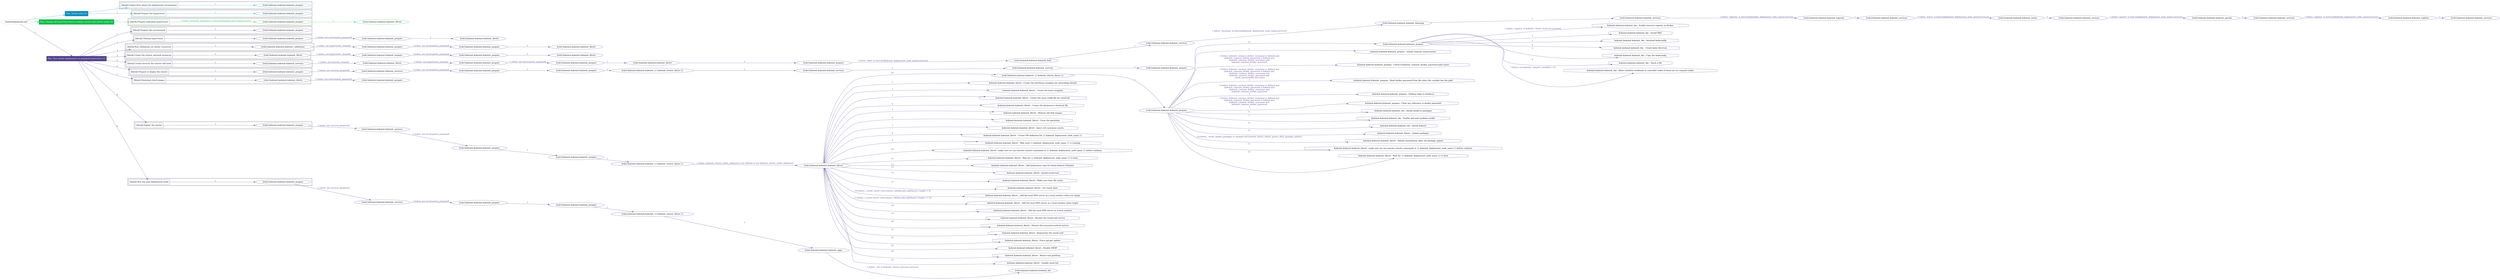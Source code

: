 digraph {
	graph [concentrate=true ordering=in rankdir=LR ratio=fill]
	edge [esep=5 sep=10]
	"kubeinit/playbook.yml" [id=root_node style=dotted]
	play_72a37998 [label="Play: Initial setup (1)" color="#138cb9" fontcolor="#ffffff" id=play_72a37998 shape=box style=filled tooltip=localhost]
	"kubeinit/playbook.yml" -> play_72a37998 [label="1 " color="#138cb9" fontcolor="#138cb9" id=edge_894e6c86 labeltooltip="1 " tooltip="1 "]
	subgraph "kubeinit.kubeinit.kubeinit_prepare" {
		role_1695a92d [label="[role] kubeinit.kubeinit.kubeinit_prepare" color="#138cb9" id=role_1695a92d tooltip="kubeinit.kubeinit.kubeinit_prepare"]
	}
	subgraph "kubeinit.kubeinit.kubeinit_prepare" {
		role_20b743bb [label="[role] kubeinit.kubeinit.kubeinit_prepare" color="#138cb9" id=role_20b743bb tooltip="kubeinit.kubeinit.kubeinit_prepare"]
	}
	subgraph "Play: Initial setup (1)" {
		play_72a37998 -> block_959e9d8a [label=1 color="#138cb9" fontcolor="#138cb9" id=edge_3cc409ea labeltooltip=1 tooltip=1]
		subgraph cluster_block_959e9d8a {
			block_959e9d8a [label="[block] Gather facts about the deployment environment" color="#138cb9" id=block_959e9d8a labeltooltip="Gather facts about the deployment environment" shape=box tooltip="Gather facts about the deployment environment"]
			block_959e9d8a -> role_1695a92d [label="1 " color="#138cb9" fontcolor="#138cb9" id=edge_3e002259 labeltooltip="1 " tooltip="1 "]
		}
		play_72a37998 -> block_87daeb63 [label=2 color="#138cb9" fontcolor="#138cb9" id=edge_6f1027c5 labeltooltip=2 tooltip=2]
		subgraph cluster_block_87daeb63 {
			block_87daeb63 [label="[block] Prepare the hypervisors" color="#138cb9" id=block_87daeb63 labeltooltip="Prepare the hypervisors" shape=box tooltip="Prepare the hypervisors"]
			block_87daeb63 -> role_20b743bb [label="1 " color="#138cb9" fontcolor="#138cb9" id=edge_e156f0c9 labeltooltip="1 " tooltip="1 "]
		}
	}
	play_8de3edfb [label="Play: Prepare all hypervisor hosts to deploy service and cluster nodes (0)" color="#10bc4b" fontcolor="#ffffff" id=play_8de3edfb shape=box style=filled tooltip="Play: Prepare all hypervisor hosts to deploy service and cluster nodes (0)"]
	"kubeinit/playbook.yml" -> play_8de3edfb [label="2 " color="#10bc4b" fontcolor="#10bc4b" id=edge_d00aaf7b labeltooltip="2 " tooltip="2 "]
	subgraph "kubeinit.kubeinit.kubeinit_libvirt" {
		role_e786d844 [label="[role] kubeinit.kubeinit.kubeinit_libvirt" color="#10bc4b" id=role_e786d844 tooltip="kubeinit.kubeinit.kubeinit_libvirt"]
	}
	subgraph "kubeinit.kubeinit.kubeinit_prepare" {
		role_68d14202 [label="[role] kubeinit.kubeinit.kubeinit_prepare" color="#10bc4b" id=role_68d14202 tooltip="kubeinit.kubeinit.kubeinit_prepare"]
		role_68d14202 -> role_e786d844 [label="1 " color="#10bc4b" fontcolor="#10bc4b" id=edge_ec346936 labeltooltip="1 " tooltip="1 "]
	}
	subgraph "Play: Prepare all hypervisor hosts to deploy service and cluster nodes (0)" {
		play_8de3edfb -> block_cde8a2c0 [label=1 color="#10bc4b" fontcolor="#10bc4b" id=edge_774134aa labeltooltip=1 tooltip=1]
		subgraph cluster_block_cde8a2c0 {
			block_cde8a2c0 [label="[block] Prepare individual hypervisors" color="#10bc4b" id=block_cde8a2c0 labeltooltip="Prepare individual hypervisors" shape=box tooltip="Prepare individual hypervisors"]
			block_cde8a2c0 -> role_68d14202 [label="1 [when: inventory_hostname in hostvars['kubeinit-facts'].hypervisors]" color="#10bc4b" fontcolor="#10bc4b" id=edge_8756be8c labeltooltip="1 [when: inventory_hostname in hostvars['kubeinit-facts'].hypervisors]" tooltip="1 [when: inventory_hostname in hostvars['kubeinit-facts'].hypervisors]"]
		}
	}
	play_f706f13c [label="Play: Run cluster deployment on prepared hypervisors (1)" color="#53418b" fontcolor="#ffffff" id=play_f706f13c shape=box style=filled tooltip=localhost]
	"kubeinit/playbook.yml" -> play_f706f13c [label="3 " color="#53418b" fontcolor="#53418b" id=edge_9e69ba3b labeltooltip="3 " tooltip="3 "]
	subgraph "kubeinit.kubeinit.kubeinit_prepare" {
		role_fb6375de [label="[role] kubeinit.kubeinit.kubeinit_prepare" color="#53418b" id=role_fb6375de tooltip="kubeinit.kubeinit.kubeinit_prepare"]
	}
	subgraph "kubeinit.kubeinit.kubeinit_libvirt" {
		role_03d5b4d3 [label="[role] kubeinit.kubeinit.kubeinit_libvirt" color="#53418b" id=role_03d5b4d3 tooltip="kubeinit.kubeinit.kubeinit_libvirt"]
	}
	subgraph "kubeinit.kubeinit.kubeinit_prepare" {
		role_398abb9e [label="[role] kubeinit.kubeinit.kubeinit_prepare" color="#53418b" id=role_398abb9e tooltip="kubeinit.kubeinit.kubeinit_prepare"]
		role_398abb9e -> role_03d5b4d3 [label="1 " color="#53418b" fontcolor="#53418b" id=edge_012c710c labeltooltip="1 " tooltip="1 "]
	}
	subgraph "kubeinit.kubeinit.kubeinit_prepare" {
		role_9f82a806 [label="[role] kubeinit.kubeinit.kubeinit_prepare" color="#53418b" id=role_9f82a806 tooltip="kubeinit.kubeinit.kubeinit_prepare"]
		role_9f82a806 -> role_398abb9e [label="1 [when: not environment_prepared]" color="#53418b" fontcolor="#53418b" id=edge_2f857e31 labeltooltip="1 [when: not environment_prepared]" tooltip="1 [when: not environment_prepared]"]
	}
	subgraph "kubeinit.kubeinit.kubeinit_libvirt" {
		role_48f34602 [label="[role] kubeinit.kubeinit.kubeinit_libvirt" color="#53418b" id=role_48f34602 tooltip="kubeinit.kubeinit.kubeinit_libvirt"]
	}
	subgraph "kubeinit.kubeinit.kubeinit_prepare" {
		role_341927f1 [label="[role] kubeinit.kubeinit.kubeinit_prepare" color="#53418b" id=role_341927f1 tooltip="kubeinit.kubeinit.kubeinit_prepare"]
		role_341927f1 -> role_48f34602 [label="1 " color="#53418b" fontcolor="#53418b" id=edge_ded26bc4 labeltooltip="1 " tooltip="1 "]
	}
	subgraph "kubeinit.kubeinit.kubeinit_prepare" {
		role_f5796ddb [label="[role] kubeinit.kubeinit.kubeinit_prepare" color="#53418b" id=role_f5796ddb tooltip="kubeinit.kubeinit.kubeinit_prepare"]
		role_f5796ddb -> role_341927f1 [label="1 [when: not environment_prepared]" color="#53418b" fontcolor="#53418b" id=edge_70abff45 labeltooltip="1 [when: not environment_prepared]" tooltip="1 [when: not environment_prepared]"]
	}
	subgraph "kubeinit.kubeinit.kubeinit_validations" {
		role_358dd805 [label="[role] kubeinit.kubeinit.kubeinit_validations" color="#53418b" id=role_358dd805 tooltip="kubeinit.kubeinit.kubeinit_validations"]
		role_358dd805 -> role_f5796ddb [label="1 [when: not hypervisors_cleaned]" color="#53418b" fontcolor="#53418b" id=edge_6bbf73dd labeltooltip="1 [when: not hypervisors_cleaned]" tooltip="1 [when: not hypervisors_cleaned]"]
	}
	subgraph "kubeinit.kubeinit.kubeinit_libvirt" {
		role_41727ef9 [label="[role] kubeinit.kubeinit.kubeinit_libvirt" color="#53418b" id=role_41727ef9 tooltip="kubeinit.kubeinit.kubeinit_libvirt"]
	}
	subgraph "kubeinit.kubeinit.kubeinit_prepare" {
		role_df208dea [label="[role] kubeinit.kubeinit.kubeinit_prepare" color="#53418b" id=role_df208dea tooltip="kubeinit.kubeinit.kubeinit_prepare"]
		role_df208dea -> role_41727ef9 [label="1 " color="#53418b" fontcolor="#53418b" id=edge_c347b359 labeltooltip="1 " tooltip="1 "]
	}
	subgraph "kubeinit.kubeinit.kubeinit_prepare" {
		role_db6ca20e [label="[role] kubeinit.kubeinit.kubeinit_prepare" color="#53418b" id=role_db6ca20e tooltip="kubeinit.kubeinit.kubeinit_prepare"]
		role_db6ca20e -> role_df208dea [label="1 [when: not environment_prepared]" color="#53418b" fontcolor="#53418b" id=edge_936c1af1 labeltooltip="1 [when: not environment_prepared]" tooltip="1 [when: not environment_prepared]"]
	}
	subgraph "kubeinit.kubeinit.kubeinit_libvirt" {
		role_de087929 [label="[role] kubeinit.kubeinit.kubeinit_libvirt" color="#53418b" id=role_de087929 tooltip="kubeinit.kubeinit.kubeinit_libvirt"]
		role_de087929 -> role_db6ca20e [label="1 [when: not hypervisors_cleaned]" color="#53418b" fontcolor="#53418b" id=edge_c2e1714e labeltooltip="1 [when: not hypervisors_cleaned]" tooltip="1 [when: not hypervisors_cleaned]"]
	}
	subgraph "kubeinit.kubeinit.kubeinit_services" {
		role_3bdfbc00 [label="[role] kubeinit.kubeinit.kubeinit_services" color="#53418b" id=role_3bdfbc00 tooltip="kubeinit.kubeinit.kubeinit_services"]
	}
	subgraph "kubeinit.kubeinit.kubeinit_registry" {
		role_d0f453fa [label="[role] kubeinit.kubeinit.kubeinit_registry" color="#53418b" id=role_d0f453fa tooltip="kubeinit.kubeinit.kubeinit_registry"]
		role_d0f453fa -> role_3bdfbc00 [label="1 " color="#53418b" fontcolor="#53418b" id=edge_ff9b56c3 labeltooltip="1 " tooltip="1 "]
	}
	subgraph "kubeinit.kubeinit.kubeinit_services" {
		role_c2c22f63 [label="[role] kubeinit.kubeinit.kubeinit_services" color="#53418b" id=role_c2c22f63 tooltip="kubeinit.kubeinit.kubeinit_services"]
		role_c2c22f63 -> role_d0f453fa [label="1 [when: 'registry' in hostvars[kubeinit_deployment_node_name].services]" color="#53418b" fontcolor="#53418b" id=edge_0c3cc16d labeltooltip="1 [when: 'registry' in hostvars[kubeinit_deployment_node_name].services]" tooltip="1 [when: 'registry' in hostvars[kubeinit_deployment_node_name].services]"]
	}
	subgraph "kubeinit.kubeinit.kubeinit_apache" {
		role_318036e7 [label="[role] kubeinit.kubeinit.kubeinit_apache" color="#53418b" id=role_318036e7 tooltip="kubeinit.kubeinit.kubeinit_apache"]
		role_318036e7 -> role_c2c22f63 [label="1 " color="#53418b" fontcolor="#53418b" id=edge_3ce29f56 labeltooltip="1 " tooltip="1 "]
	}
	subgraph "kubeinit.kubeinit.kubeinit_services" {
		role_f5972cfb [label="[role] kubeinit.kubeinit.kubeinit_services" color="#53418b" id=role_f5972cfb tooltip="kubeinit.kubeinit.kubeinit_services"]
		role_f5972cfb -> role_318036e7 [label="1 [when: 'apache' in hostvars[kubeinit_deployment_node_name].services]" color="#53418b" fontcolor="#53418b" id=edge_618020f8 labeltooltip="1 [when: 'apache' in hostvars[kubeinit_deployment_node_name].services]" tooltip="1 [when: 'apache' in hostvars[kubeinit_deployment_node_name].services]"]
	}
	subgraph "kubeinit.kubeinit.kubeinit_nexus" {
		role_731e0fe1 [label="[role] kubeinit.kubeinit.kubeinit_nexus" color="#53418b" id=role_731e0fe1 tooltip="kubeinit.kubeinit.kubeinit_nexus"]
		role_731e0fe1 -> role_f5972cfb [label="1 " color="#53418b" fontcolor="#53418b" id=edge_5f3437bc labeltooltip="1 " tooltip="1 "]
	}
	subgraph "kubeinit.kubeinit.kubeinit_services" {
		role_c675e3f3 [label="[role] kubeinit.kubeinit.kubeinit_services" color="#53418b" id=role_c675e3f3 tooltip="kubeinit.kubeinit.kubeinit_services"]
		role_c675e3f3 -> role_731e0fe1 [label="1 [when: 'nexus' in hostvars[kubeinit_deployment_node_name].services]" color="#53418b" fontcolor="#53418b" id=edge_03df0593 labeltooltip="1 [when: 'nexus' in hostvars[kubeinit_deployment_node_name].services]" tooltip="1 [when: 'nexus' in hostvars[kubeinit_deployment_node_name].services]"]
	}
	subgraph "kubeinit.kubeinit.kubeinit_haproxy" {
		role_a12058e9 [label="[role] kubeinit.kubeinit.kubeinit_haproxy" color="#53418b" id=role_a12058e9 tooltip="kubeinit.kubeinit.kubeinit_haproxy"]
		role_a12058e9 -> role_c675e3f3 [label="1 " color="#53418b" fontcolor="#53418b" id=edge_1090643a labeltooltip="1 " tooltip="1 "]
	}
	subgraph "kubeinit.kubeinit.kubeinit_services" {
		role_6c869652 [label="[role] kubeinit.kubeinit.kubeinit_services" color="#53418b" id=role_6c869652 tooltip="kubeinit.kubeinit.kubeinit_services"]
		role_6c869652 -> role_a12058e9 [label="1 [when: 'haproxy' in hostvars[kubeinit_deployment_node_name].services]" color="#53418b" fontcolor="#53418b" id=edge_fb93e83d labeltooltip="1 [when: 'haproxy' in hostvars[kubeinit_deployment_node_name].services]" tooltip="1 [when: 'haproxy' in hostvars[kubeinit_deployment_node_name].services]"]
	}
	subgraph "kubeinit.kubeinit.kubeinit_dnsmasq" {
		role_6600709d [label="[role] kubeinit.kubeinit.kubeinit_dnsmasq" color="#53418b" id=role_6600709d tooltip="kubeinit.kubeinit.kubeinit_dnsmasq"]
		role_6600709d -> role_6c869652 [label="1 " color="#53418b" fontcolor="#53418b" id=edge_73b883da labeltooltip="1 " tooltip="1 "]
	}
	subgraph "kubeinit.kubeinit.kubeinit_services" {
		role_9291ee73 [label="[role] kubeinit.kubeinit.kubeinit_services" color="#53418b" id=role_9291ee73 tooltip="kubeinit.kubeinit.kubeinit_services"]
		role_9291ee73 -> role_6600709d [label="1 [when: 'dnsmasq' in hostvars[kubeinit_deployment_node_name].services]" color="#53418b" fontcolor="#53418b" id=edge_fd2616a6 labeltooltip="1 [when: 'dnsmasq' in hostvars[kubeinit_deployment_node_name].services]" tooltip="1 [when: 'dnsmasq' in hostvars[kubeinit_deployment_node_name].services]"]
	}
	subgraph "kubeinit.kubeinit.kubeinit_bind" {
		role_f96372c1 [label="[role] kubeinit.kubeinit.kubeinit_bind" color="#53418b" id=role_f96372c1 tooltip="kubeinit.kubeinit.kubeinit_bind"]
		role_f96372c1 -> role_9291ee73 [label="1 " color="#53418b" fontcolor="#53418b" id=edge_62c39aa3 labeltooltip="1 " tooltip="1 "]
	}
	subgraph "kubeinit.kubeinit.kubeinit_prepare" {
		role_a6c67fc2 [label="[role] kubeinit.kubeinit.kubeinit_prepare" color="#53418b" id=role_a6c67fc2 tooltip="kubeinit.kubeinit.kubeinit_prepare"]
		role_a6c67fc2 -> role_f96372c1 [label="1 [when: 'bind' in hostvars[kubeinit_deployment_node_name].services]" color="#53418b" fontcolor="#53418b" id=edge_b14818e0 labeltooltip="1 [when: 'bind' in hostvars[kubeinit_deployment_node_name].services]" tooltip="1 [when: 'bind' in hostvars[kubeinit_deployment_node_name].services]"]
	}
	subgraph "kubeinit.kubeinit.kubeinit_libvirt" {
		role_280c31c5 [label="[role] kubeinit.kubeinit.kubeinit_libvirt" color="#53418b" id=role_280c31c5 tooltip="kubeinit.kubeinit.kubeinit_libvirt"]
		role_280c31c5 -> role_a6c67fc2 [label="1 " color="#53418b" fontcolor="#53418b" id=edge_0d7af034 labeltooltip="1 " tooltip="1 "]
	}
	subgraph "kubeinit.kubeinit.kubeinit_prepare" {
		role_0987fd2a [label="[role] kubeinit.kubeinit.kubeinit_prepare" color="#53418b" id=role_0987fd2a tooltip="kubeinit.kubeinit.kubeinit_prepare"]
		role_0987fd2a -> role_280c31c5 [label="1 " color="#53418b" fontcolor="#53418b" id=edge_bb4776ba labeltooltip="1 " tooltip="1 "]
	}
	subgraph "kubeinit.kubeinit.kubeinit_prepare" {
		role_6c479541 [label="[role] kubeinit.kubeinit.kubeinit_prepare" color="#53418b" id=role_6c479541 tooltip="kubeinit.kubeinit.kubeinit_prepare"]
		role_6c479541 -> role_0987fd2a [label="1 [when: not environment_prepared]" color="#53418b" fontcolor="#53418b" id=edge_0373777c labeltooltip="1 [when: not environment_prepared]" tooltip="1 [when: not environment_prepared]"]
	}
	subgraph "kubeinit.kubeinit.kubeinit_libvirt" {
		role_5fa58c40 [label="[role] kubeinit.kubeinit.kubeinit_libvirt" color="#53418b" id=role_5fa58c40 tooltip="kubeinit.kubeinit.kubeinit_libvirt"]
		role_5fa58c40 -> role_6c479541 [label="1 [when: not hypervisors_cleaned]" color="#53418b" fontcolor="#53418b" id=edge_1f0ed0b0 labeltooltip="1 [when: not hypervisors_cleaned]" tooltip="1 [when: not hypervisors_cleaned]"]
	}
	subgraph "kubeinit.kubeinit.kubeinit_services" {
		role_b901b9a7 [label="[role] kubeinit.kubeinit.kubeinit_services" color="#53418b" id=role_b901b9a7 tooltip="kubeinit.kubeinit.kubeinit_services"]
		role_b901b9a7 -> role_5fa58c40 [label="1 [when: not network_created]" color="#53418b" fontcolor="#53418b" id=edge_260fc96a labeltooltip="1 [when: not network_created]" tooltip="1 [when: not network_created]"]
	}
	subgraph "kubeinit.kubeinit.kubeinit_prepare" {
		role_d8a1436b [label="[role] kubeinit.kubeinit.kubeinit_prepare" color="#53418b" id=role_d8a1436b tooltip="kubeinit.kubeinit.kubeinit_prepare"]
	}
	subgraph "kubeinit.kubeinit.kubeinit_services" {
		role_5663e753 [label="[role] kubeinit.kubeinit.kubeinit_services" color="#53418b" id=role_5663e753 tooltip="kubeinit.kubeinit.kubeinit_services"]
		role_5663e753 -> role_d8a1436b [label="1 " color="#53418b" fontcolor="#53418b" id=edge_dff56f53 labeltooltip="1 " tooltip="1 "]
	}
	subgraph "kubeinit.kubeinit.kubeinit_services" {
		role_ca0d9b79 [label="[role] kubeinit.kubeinit.kubeinit_services" color="#53418b" id=role_ca0d9b79 tooltip="kubeinit.kubeinit.kubeinit_services"]
		role_ca0d9b79 -> role_5663e753 [label="1 " color="#53418b" fontcolor="#53418b" id=edge_a20f8e68 labeltooltip="1 " tooltip="1 "]
	}
	subgraph "kubeinit.kubeinit.kubeinit_{{ kubeinit_cluster_distro }}" {
		role_a7b98045 [label="[role] kubeinit.kubeinit.kubeinit_{{ kubeinit_cluster_distro }}" color="#53418b" id=role_a7b98045 tooltip="kubeinit.kubeinit.kubeinit_{{ kubeinit_cluster_distro }}"]
		role_a7b98045 -> role_ca0d9b79 [label="1 " color="#53418b" fontcolor="#53418b" id=edge_28a1d539 labeltooltip="1 " tooltip="1 "]
	}
	subgraph "kubeinit.kubeinit.kubeinit_prepare" {
		role_4f9657c0 [label="[role] kubeinit.kubeinit.kubeinit_prepare" color="#53418b" id=role_4f9657c0 tooltip="kubeinit.kubeinit.kubeinit_prepare"]
		role_4f9657c0 -> role_a7b98045 [label="1 " color="#53418b" fontcolor="#53418b" id=edge_40776958 labeltooltip="1 " tooltip="1 "]
	}
	subgraph "kubeinit.kubeinit.kubeinit_prepare" {
		role_c221cae2 [label="[role] kubeinit.kubeinit.kubeinit_prepare" color="#53418b" id=role_c221cae2 tooltip="kubeinit.kubeinit.kubeinit_prepare"]
		role_c221cae2 -> role_4f9657c0 [label="1 " color="#53418b" fontcolor="#53418b" id=edge_e1e203b3 labeltooltip="1 " tooltip="1 "]
	}
	subgraph "kubeinit.kubeinit.kubeinit_services" {
		role_46383c7e [label="[role] kubeinit.kubeinit.kubeinit_services" color="#53418b" id=role_46383c7e tooltip="kubeinit.kubeinit.kubeinit_services"]
		role_46383c7e -> role_c221cae2 [label="1 [when: not environment_prepared]" color="#53418b" fontcolor="#53418b" id=edge_60e0a55d labeltooltip="1 [when: not environment_prepared]" tooltip="1 [when: not environment_prepared]"]
	}
	subgraph "kubeinit.kubeinit.kubeinit_prepare" {
		role_8843de35 [label="[role] kubeinit.kubeinit.kubeinit_prepare" color="#53418b" id=role_8843de35 tooltip="kubeinit.kubeinit.kubeinit_prepare"]
		role_8843de35 -> role_46383c7e [label="1 [when: not services_prepared]" color="#53418b" fontcolor="#53418b" id=edge_a8aba8af labeltooltip="1 [when: not services_prepared]" tooltip="1 [when: not services_prepared]"]
	}
	subgraph "kubeinit.kubeinit.kubeinit_prepare" {
		role_dd42edc3 [label="[role] kubeinit.kubeinit.kubeinit_prepare" color="#53418b" id=role_dd42edc3 tooltip="kubeinit.kubeinit.kubeinit_prepare"]
	}
	subgraph "kubeinit.kubeinit.kubeinit_libvirt" {
		role_46bce41a [label="[role] kubeinit.kubeinit.kubeinit_libvirt" color="#53418b" id=role_46bce41a tooltip="kubeinit.kubeinit.kubeinit_libvirt"]
		role_46bce41a -> role_dd42edc3 [label="1 [when: not environment_prepared]" color="#53418b" fontcolor="#53418b" id=edge_6862b312 labeltooltip="1 [when: not environment_prepared]" tooltip="1 [when: not environment_prepared]"]
	}
	subgraph "kubeinit.kubeinit.kubeinit_prepare" {
		role_8f6bf61e [label="[role] kubeinit.kubeinit.kubeinit_prepare" color="#53418b" id=role_8f6bf61e tooltip="kubeinit.kubeinit.kubeinit_prepare"]
		task_4c6e25d1 [label="kubeinit.kubeinit.kubeinit_rke : Enable insecure registry in Docker" color="#53418b" id=task_4c6e25d1 shape=octagon tooltip="kubeinit.kubeinit.kubeinit_rke : Enable insecure registry in Docker"]
		role_8f6bf61e -> task_4c6e25d1 [label="1 [when: 'registry' in kubeinit_cluster_hostvars.services]" color="#53418b" fontcolor="#53418b" id=edge_edc707ce labeltooltip="1 [when: 'registry' in kubeinit_cluster_hostvars.services]" tooltip="1 [when: 'registry' in kubeinit_cluster_hostvars.services]"]
		task_8e1d327f [label="kubeinit.kubeinit.kubeinit_rke : Install RKE" color="#53418b" id=task_8e1d327f shape=octagon tooltip="kubeinit.kubeinit.kubeinit_rke : Install RKE"]
		role_8f6bf61e -> task_8e1d327f [label="2 " color="#53418b" fontcolor="#53418b" id=edge_7c3b1d1d labeltooltip="2 " tooltip="2 "]
		task_480ac621 [label="kubeinit.kubeinit.kubeinit_rke : Autoload kubeconfig" color="#53418b" id=task_480ac621 shape=octagon tooltip="kubeinit.kubeinit.kubeinit_rke : Autoload kubeconfig"]
		role_8f6bf61e -> task_480ac621 [label="3 " color="#53418b" fontcolor="#53418b" id=edge_fa3ed36c labeltooltip="3 " tooltip="3 "]
		task_8665bef0 [label="kubeinit.kubeinit.kubeinit_rke : Create kube directory" color="#53418b" id=task_8665bef0 shape=octagon tooltip="kubeinit.kubeinit.kubeinit_rke : Create kube directory"]
		role_8f6bf61e -> task_8665bef0 [label="4 " color="#53418b" fontcolor="#53418b" id=edge_e9818788 labeltooltip="4 " tooltip="4 "]
		task_5ea764a2 [label="kubeinit.kubeinit.kubeinit_rke : Copy the kubeconfig" color="#53418b" id=task_5ea764a2 shape=octagon tooltip="kubeinit.kubeinit.kubeinit_rke : Copy the kubeconfig"]
		role_8f6bf61e -> task_5ea764a2 [label="5 " color="#53418b" fontcolor="#53418b" id=edge_52a07e39 labeltooltip="5 " tooltip="5 "]
		task_9185a0c5 [label="kubeinit.kubeinit.kubeinit_rke : Touch a file" color="#53418b" id=task_9185a0c5 shape=octagon tooltip="kubeinit.kubeinit.kubeinit_rke : Touch a file"]
		role_8f6bf61e -> task_9185a0c5 [label="6 " color="#53418b" fontcolor="#53418b" id=edge_01604017 labeltooltip="6 " tooltip="6 "]
		task_634255e1 [label="kubeinit.kubeinit.kubeinit_rke : Allow schedule workloads in controller nodes if there are no compute nodes" color="#53418b" id=task_634255e1 shape=octagon tooltip="kubeinit.kubeinit.kubeinit_rke : Allow schedule workloads in controller nodes if there are no compute nodes"]
		role_8f6bf61e -> task_634255e1 [label="7 [when: not kubeinit_compute_count|int > 0]" color="#53418b" fontcolor="#53418b" id=edge_74860343 labeltooltip="7 [when: not kubeinit_compute_count|int > 0]" tooltip="7 [when: not kubeinit_compute_count|int > 0]"]
	}
	subgraph "kubeinit.kubeinit.kubeinit_prepare" {
		role_38f91ee1 [label="[role] kubeinit.kubeinit.kubeinit_prepare" color="#53418b" id=role_38f91ee1 tooltip="kubeinit.kubeinit.kubeinit_prepare"]
		task_de29f294 [label="kubeinit.kubeinit.kubeinit_prepare : Install common requirements" color="#53418b" id=task_de29f294 shape=octagon tooltip="kubeinit.kubeinit.kubeinit_prepare : Install common requirements"]
		role_38f91ee1 -> task_de29f294 [label="1 " color="#53418b" fontcolor="#53418b" id=edge_fb4cec63 labeltooltip="1 " tooltip="1 "]
		task_fc344819 [label="kubeinit.kubeinit.kubeinit_prepare : Check if kubeinit_common_docker_password path exists" color="#53418b" id=task_fc344819 shape=octagon tooltip="kubeinit.kubeinit.kubeinit_prepare : Check if kubeinit_common_docker_password path exists"]
		role_38f91ee1 -> task_fc344819 [label="2 [when: kubeinit_common_docker_username is defined and
kubeinit_common_docker_password is defined and
kubeinit_common_docker_username and
kubeinit_common_docker_password
]" color="#53418b" fontcolor="#53418b" id=edge_09403a58 labeltooltip="2 [when: kubeinit_common_docker_username is defined and
kubeinit_common_docker_password is defined and
kubeinit_common_docker_username and
kubeinit_common_docker_password
]" tooltip="2 [when: kubeinit_common_docker_username is defined and
kubeinit_common_docker_password is defined and
kubeinit_common_docker_username and
kubeinit_common_docker_password
]"]
		task_3351efb7 [label="kubeinit.kubeinit.kubeinit_prepare : Read docker password from file when the variable has the path" color="#53418b" id=task_3351efb7 shape=octagon tooltip="kubeinit.kubeinit.kubeinit_prepare : Read docker password from file when the variable has the path"]
		role_38f91ee1 -> task_3351efb7 [label="3 [when: kubeinit_common_docker_username is defined and
kubeinit_common_docker_password is defined and
kubeinit_common_docker_username and
kubeinit_common_docker_password and
_result_passwordfile.stat.exists
]" color="#53418b" fontcolor="#53418b" id=edge_3535c7f7 labeltooltip="3 [when: kubeinit_common_docker_username is defined and
kubeinit_common_docker_password is defined and
kubeinit_common_docker_username and
kubeinit_common_docker_password and
_result_passwordfile.stat.exists
]" tooltip="3 [when: kubeinit_common_docker_username is defined and
kubeinit_common_docker_password is defined and
kubeinit_common_docker_username and
kubeinit_common_docker_password and
_result_passwordfile.stat.exists
]"]
		task_5aa98d45 [label="kubeinit.kubeinit.kubeinit_prepare : Podman login to docker.io" color="#53418b" id=task_5aa98d45 shape=octagon tooltip="kubeinit.kubeinit.kubeinit_prepare : Podman login to docker.io"]
		role_38f91ee1 -> task_5aa98d45 [label="4 [when: kubeinit_common_docker_username is defined and
kubeinit_common_docker_password is defined and
kubeinit_common_docker_username and
kubeinit_common_docker_password
]" color="#53418b" fontcolor="#53418b" id=edge_667b04da labeltooltip="4 [when: kubeinit_common_docker_username is defined and
kubeinit_common_docker_password is defined and
kubeinit_common_docker_username and
kubeinit_common_docker_password
]" tooltip="4 [when: kubeinit_common_docker_username is defined and
kubeinit_common_docker_password is defined and
kubeinit_common_docker_username and
kubeinit_common_docker_password
]"]
		task_fbaedc67 [label="kubeinit.kubeinit.kubeinit_prepare : Clear any reference to docker password" color="#53418b" id=task_fbaedc67 shape=octagon tooltip="kubeinit.kubeinit.kubeinit_prepare : Clear any reference to docker password"]
		role_38f91ee1 -> task_fbaedc67 [label="5 [when: kubeinit_common_docker_username is defined and
kubeinit_common_docker_password is defined and
kubeinit_common_docker_username and
kubeinit_common_docker_password
]" color="#53418b" fontcolor="#53418b" id=edge_18281374 labeltooltip="5 [when: kubeinit_common_docker_username is defined and
kubeinit_common_docker_password is defined and
kubeinit_common_docker_username and
kubeinit_common_docker_password
]" tooltip="5 [when: kubeinit_common_docker_username is defined and
kubeinit_common_docker_password is defined and
kubeinit_common_docker_username and
kubeinit_common_docker_password
]"]
		task_f038ef7c [label="kubeinit.kubeinit.kubeinit_rke : Install docker.io packages" color="#53418b" id=task_f038ef7c shape=octagon tooltip="kubeinit.kubeinit.kubeinit_rke : Install docker.io packages"]
		role_38f91ee1 -> task_f038ef7c [label="6 " color="#53418b" fontcolor="#53418b" id=edge_8ef54680 labeltooltip="6 " tooltip="6 "]
		task_81f7b80f [label="kubeinit.kubeinit.kubeinit_rke : Enable and start podman.socket" color="#53418b" id=task_81f7b80f shape=octagon tooltip="kubeinit.kubeinit.kubeinit_rke : Enable and start podman.socket"]
		role_38f91ee1 -> task_81f7b80f [label="7 " color="#53418b" fontcolor="#53418b" id=edge_ff7ec0f5 labeltooltip="7 " tooltip="7 "]
		task_0dcaf03d [label="kubeinit.kubeinit.kubeinit_rke : Install kubectl" color="#53418b" id=task_0dcaf03d shape=octagon tooltip="kubeinit.kubeinit.kubeinit_rke : Install kubectl"]
		role_38f91ee1 -> task_0dcaf03d [label="8 " color="#53418b" fontcolor="#53418b" id=edge_2b3670da labeltooltip="8 " tooltip="8 "]
		task_c39940c8 [label="kubeinit.kubeinit.kubeinit_libvirt : Update packages" color="#53418b" id=task_c39940c8 shape=octagon tooltip="kubeinit.kubeinit.kubeinit_libvirt : Update packages"]
		role_38f91ee1 -> task_c39940c8 [label="9 " color="#53418b" fontcolor="#53418b" id=edge_95ed72eb labeltooltip="9 " tooltip="9 "]
		task_42a8cb85 [label="kubeinit.kubeinit.kubeinit_libvirt : Reboot immediately after the package update" color="#53418b" id=task_42a8cb85 shape=octagon tooltip="kubeinit.kubeinit.kubeinit_libvirt : Reboot immediately after the package update"]
		role_38f91ee1 -> task_42a8cb85 [label="10 [when: _result_update_packages is changed and kubeinit_libvirt_reboot_guests_after_package_update]" color="#53418b" fontcolor="#53418b" id=edge_c27ff25b labeltooltip="10 [when: _result_update_packages is changed and kubeinit_libvirt_reboot_guests_after_package_update]" tooltip="10 [when: _result_update_packages is changed and kubeinit_libvirt_reboot_guests_after_package_update]"]
		task_4a60e655 [label="kubeinit.kubeinit.kubeinit_libvirt : make sure we can execute remote commands in {{ kubeinit_deployment_node_name }} before continue" color="#53418b" id=task_4a60e655 shape=octagon tooltip="kubeinit.kubeinit.kubeinit_libvirt : make sure we can execute remote commands in {{ kubeinit_deployment_node_name }} before continue"]
		role_38f91ee1 -> task_4a60e655 [label="11 " color="#53418b" fontcolor="#53418b" id=edge_fae97e7a labeltooltip="11 " tooltip="11 "]
		task_b80c82f4 [label="kubeinit.kubeinit.kubeinit_libvirt : Wait for {{ kubeinit_deployment_node_name }} to boot" color="#53418b" id=task_b80c82f4 shape=octagon tooltip="kubeinit.kubeinit.kubeinit_libvirt : Wait for {{ kubeinit_deployment_node_name }} to boot"]
		role_38f91ee1 -> task_b80c82f4 [label="12 " color="#53418b" fontcolor="#53418b" id=edge_8a1dc73d labeltooltip="12 " tooltip="12 "]
		role_38f91ee1 -> role_8f6bf61e [label="13 " color="#53418b" fontcolor="#53418b" id=edge_2eb14853 labeltooltip="13 " tooltip="13 "]
	}
	subgraph "kubeinit.kubeinit.kubeinit_{{ kubeinit_cluster_distro }}" {
		role_c14d9253 [label="[role] kubeinit.kubeinit.kubeinit_{{ kubeinit_cluster_distro }}" color="#53418b" id=role_c14d9253 tooltip="kubeinit.kubeinit.kubeinit_{{ kubeinit_cluster_distro }}"]
		role_c14d9253 -> role_38f91ee1 [label="1 " color="#53418b" fontcolor="#53418b" id=edge_c199e79b labeltooltip="1 " tooltip="1 "]
	}
	subgraph "kubeinit.kubeinit.kubeinit_libvirt" {
		role_5f170e2e [label="[role] kubeinit.kubeinit.kubeinit_libvirt" color="#53418b" id=role_5f170e2e tooltip="kubeinit.kubeinit.kubeinit_libvirt"]
		task_46dd1e4a [label="kubeinit.kubeinit.kubeinit_libvirt : Create the interfaces template for networking details" color="#53418b" id=task_46dd1e4a shape=octagon tooltip="kubeinit.kubeinit.kubeinit_libvirt : Create the interfaces template for networking details"]
		role_5f170e2e -> task_46dd1e4a [label="1 " color="#53418b" fontcolor="#53418b" id=edge_4249825e labeltooltip="1 " tooltip="1 "]
		task_ecb367f2 [label="kubeinit.kubeinit.kubeinit_libvirt : Create the hosts template" color="#53418b" id=task_ecb367f2 shape=octagon tooltip="kubeinit.kubeinit.kubeinit_libvirt : Create the hosts template"]
		role_5f170e2e -> task_ecb367f2 [label="2 " color="#53418b" fontcolor="#53418b" id=edge_abfdc2d3 labeltooltip="2 " tooltip="2 "]
		task_470317a8 [label="kubeinit.kubeinit.kubeinit_libvirt : Create the main config file for cloud-init" color="#53418b" id=task_470317a8 shape=octagon tooltip="kubeinit.kubeinit.kubeinit_libvirt : Create the main config file for cloud-init"]
		role_5f170e2e -> task_470317a8 [label="3 " color="#53418b" fontcolor="#53418b" id=edge_68aec026 labeltooltip="3 " tooltip="3 "]
		task_2fcde772 [label="kubeinit.kubeinit.kubeinit_libvirt : Create the datasource cloud-init file" color="#53418b" id=task_2fcde772 shape=octagon tooltip="kubeinit.kubeinit.kubeinit_libvirt : Create the datasource cloud-init file"]
		role_5f170e2e -> task_2fcde772 [label="4 " color="#53418b" fontcolor="#53418b" id=edge_7a260a1e labeltooltip="4 " tooltip="4 "]
		task_bc8f650f [label="kubeinit.kubeinit.kubeinit_libvirt : Remove old disk images" color="#53418b" id=task_bc8f650f shape=octagon tooltip="kubeinit.kubeinit.kubeinit_libvirt : Remove old disk images"]
		role_5f170e2e -> task_bc8f650f [label="5 " color="#53418b" fontcolor="#53418b" id=edge_3cc59df2 labeltooltip="5 " tooltip="5 "]
		task_ac923b02 [label="kubeinit.kubeinit.kubeinit_libvirt : Grow the partitions" color="#53418b" id=task_ac923b02 shape=octagon tooltip="kubeinit.kubeinit.kubeinit_libvirt : Grow the partitions"]
		role_5f170e2e -> task_ac923b02 [label="6 " color="#53418b" fontcolor="#53418b" id=edge_7c846ef7 labeltooltip="6 " tooltip="6 "]
		task_94b66796 [label="kubeinit.kubeinit.kubeinit_libvirt : Inject virt-customize assets" color="#53418b" id=task_94b66796 shape=octagon tooltip="kubeinit.kubeinit.kubeinit_libvirt : Inject virt-customize assets"]
		role_5f170e2e -> task_94b66796 [label="7 " color="#53418b" fontcolor="#53418b" id=edge_ecbc978b labeltooltip="7 " tooltip="7 "]
		task_a854ee0a [label="kubeinit.kubeinit.kubeinit_libvirt : Create VM definition for {{ kubeinit_deployment_node_name }}" color="#53418b" id=task_a854ee0a shape=octagon tooltip="kubeinit.kubeinit.kubeinit_libvirt : Create VM definition for {{ kubeinit_deployment_node_name }}"]
		role_5f170e2e -> task_a854ee0a [label="8 " color="#53418b" fontcolor="#53418b" id=edge_cf98072d labeltooltip="8 " tooltip="8 "]
		task_9970a5e0 [label="kubeinit.kubeinit.kubeinit_libvirt : Wait until {{ kubeinit_deployment_node_name }} is running" color="#53418b" id=task_9970a5e0 shape=octagon tooltip="kubeinit.kubeinit.kubeinit_libvirt : Wait until {{ kubeinit_deployment_node_name }} is running"]
		role_5f170e2e -> task_9970a5e0 [label="9 " color="#53418b" fontcolor="#53418b" id=edge_d4f08b4d labeltooltip="9 " tooltip="9 "]
		task_f1507b38 [label="kubeinit.kubeinit.kubeinit_libvirt : make sure we can execute remote commands in {{ kubeinit_deployment_node_name }} before continue" color="#53418b" id=task_f1507b38 shape=octagon tooltip="kubeinit.kubeinit.kubeinit_libvirt : make sure we can execute remote commands in {{ kubeinit_deployment_node_name }} before continue"]
		role_5f170e2e -> task_f1507b38 [label="10 " color="#53418b" fontcolor="#53418b" id=edge_541087f2 labeltooltip="10 " tooltip="10 "]
		task_d036921a [label="kubeinit.kubeinit.kubeinit_libvirt : Wait for {{ kubeinit_deployment_node_name }} to boot" color="#53418b" id=task_d036921a shape=octagon tooltip="kubeinit.kubeinit.kubeinit_libvirt : Wait for {{ kubeinit_deployment_node_name }} to boot"]
		role_5f170e2e -> task_d036921a [label="11 " color="#53418b" fontcolor="#53418b" id=edge_1ee3a437 labeltooltip="11 " tooltip="11 "]
		task_57520a4a [label="kubeinit.kubeinit.kubeinit_libvirt : Add kubernetes repo for latest kubectl (Ubuntu)" color="#53418b" id=task_57520a4a shape=octagon tooltip="kubeinit.kubeinit.kubeinit_libvirt : Add kubernetes repo for latest kubectl (Ubuntu)"]
		role_5f170e2e -> task_57520a4a [label="12 " color="#53418b" fontcolor="#53418b" id=edge_4cf96676 labeltooltip="12 " tooltip="12 "]
		task_b9934696 [label="kubeinit.kubeinit.kubeinit_libvirt : Install resolvconf" color="#53418b" id=task_b9934696 shape=octagon tooltip="kubeinit.kubeinit.kubeinit_libvirt : Install resolvconf"]
		role_5f170e2e -> task_b9934696 [label="13 " color="#53418b" fontcolor="#53418b" id=edge_68b31337 labeltooltip="13 " tooltip="13 "]
		task_4b650780 [label="kubeinit.kubeinit.kubeinit_libvirt : Make sure base file exists" color="#53418b" id=task_4b650780 shape=octagon tooltip="kubeinit.kubeinit.kubeinit_libvirt : Make sure base file exists"]
		role_5f170e2e -> task_4b650780 [label="14 " color="#53418b" fontcolor="#53418b" id=edge_8b95b11c labeltooltip="14 " tooltip="14 "]
		task_0908ac8c [label="kubeinit.kubeinit.kubeinit_libvirt : Get resolv lines" color="#53418b" id=task_0908ac8c shape=octagon tooltip="kubeinit.kubeinit.kubeinit_libvirt : Get resolv lines"]
		role_5f170e2e -> task_0908ac8c [label="15 " color="#53418b" fontcolor="#53418b" id=edge_57fc4c6f labeltooltip="15 " tooltip="15 "]
		task_df6a8ff2 [label="kubeinit.kubeinit.kubeinit_libvirt : Add the local DNS server as a local resolver when not empty" color="#53418b" id=task_df6a8ff2 shape=octagon tooltip="kubeinit.kubeinit.kubeinit_libvirt : Add the local DNS server as a local resolver when not empty"]
		role_5f170e2e -> task_df6a8ff2 [label="16 [when: (_result_resolv_conf.content | b64decode).splitlines() | length > 0]" color="#53418b" fontcolor="#53418b" id=edge_f6c55239 labeltooltip="16 [when: (_result_resolv_conf.content | b64decode).splitlines() | length > 0]" tooltip="16 [when: (_result_resolv_conf.content | b64decode).splitlines() | length > 0]"]
		task_0bba13ab [label="kubeinit.kubeinit.kubeinit_libvirt : Add the local DNS server as a local resolver when empty" color="#53418b" id=task_0bba13ab shape=octagon tooltip="kubeinit.kubeinit.kubeinit_libvirt : Add the local DNS server as a local resolver when empty"]
		role_5f170e2e -> task_0bba13ab [label="17 [when: (_result_resolv_conf.content | b64decode).splitlines() | length == 0]" color="#53418b" fontcolor="#53418b" id=edge_0ec799bc labeltooltip="17 [when: (_result_resolv_conf.content | b64decode).splitlines() | length == 0]" tooltip="17 [when: (_result_resolv_conf.content | b64decode).splitlines() | length == 0]"]
		task_72ef26c0 [label="kubeinit.kubeinit.kubeinit_libvirt : Add the local DNS server as a local resolver" color="#53418b" id=task_72ef26c0 shape=octagon tooltip="kubeinit.kubeinit.kubeinit_libvirt : Add the local DNS server as a local resolver"]
		role_5f170e2e -> task_72ef26c0 [label="18 " color="#53418b" fontcolor="#53418b" id=edge_d3f86cf7 labeltooltip="18 " tooltip="18 "]
		task_f3708cd9 [label="kubeinit.kubeinit.kubeinit_libvirt : Restart the resolvconf service" color="#53418b" id=task_f3708cd9 shape=octagon tooltip="kubeinit.kubeinit.kubeinit_libvirt : Restart the resolvconf service"]
		role_5f170e2e -> task_f3708cd9 [label="19 " color="#53418b" fontcolor="#53418b" id=edge_76dfdeb1 labeltooltip="19 " tooltip="19 "]
		task_d17dbc26 [label="kubeinit.kubeinit.kubeinit_libvirt : Restart the systemd-resolved service" color="#53418b" id=task_d17dbc26 shape=octagon tooltip="kubeinit.kubeinit.kubeinit_libvirt : Restart the systemd-resolved service"]
		role_5f170e2e -> task_d17dbc26 [label="20 " color="#53418b" fontcolor="#53418b" id=edge_03686068 labeltooltip="20 " tooltip="20 "]
		task_e4a434fe [label="kubeinit.kubeinit.kubeinit_libvirt : Regenerate the resolv.conf" color="#53418b" id=task_e4a434fe shape=octagon tooltip="kubeinit.kubeinit.kubeinit_libvirt : Regenerate the resolv.conf"]
		role_5f170e2e -> task_e4a434fe [label="21 " color="#53418b" fontcolor="#53418b" id=edge_c4c36f49 labeltooltip="21 " tooltip="21 "]
		task_f96e2b96 [label="kubeinit.kubeinit.kubeinit_libvirt : Force apt-get update" color="#53418b" id=task_f96e2b96 shape=octagon tooltip="kubeinit.kubeinit.kubeinit_libvirt : Force apt-get update"]
		role_5f170e2e -> task_f96e2b96 [label="22 " color="#53418b" fontcolor="#53418b" id=edge_1b14a859 labeltooltip="22 " tooltip="22 "]
		task_7cf0591b [label="kubeinit.kubeinit.kubeinit_libvirt : Disable SWAP" color="#53418b" id=task_7cf0591b shape=octagon tooltip="kubeinit.kubeinit.kubeinit_libvirt : Disable SWAP"]
		role_5f170e2e -> task_7cf0591b [label="23 " color="#53418b" fontcolor="#53418b" id=edge_f0fad1f5 labeltooltip="23 " tooltip="23 "]
		task_da132736 [label="kubeinit.kubeinit.kubeinit_libvirt : Resize root partition" color="#53418b" id=task_da132736 shape=octagon tooltip="kubeinit.kubeinit.kubeinit_libvirt : Resize root partition"]
		role_5f170e2e -> task_da132736 [label="24 " color="#53418b" fontcolor="#53418b" id=edge_bce6ae72 labeltooltip="24 " tooltip="24 "]
		task_c67fd66d [label="kubeinit.kubeinit.kubeinit_libvirt : Enable cloud init" color="#53418b" id=task_c67fd66d shape=octagon tooltip="kubeinit.kubeinit.kubeinit_libvirt : Enable cloud init"]
		role_5f170e2e -> task_c67fd66d [label="25 " color="#53418b" fontcolor="#53418b" id=edge_9f4112f2 labeltooltip="25 " tooltip="25 "]
		role_5f170e2e -> role_c14d9253 [label="26 " color="#53418b" fontcolor="#53418b" id=edge_cf1d0c7c labeltooltip="26 " tooltip="26 "]
	}
	subgraph "kubeinit.kubeinit.kubeinit_{{ kubeinit_cluster_distro }}" {
		role_b37e9b4c [label="[role] kubeinit.kubeinit.kubeinit_{{ kubeinit_cluster_distro }}" color="#53418b" id=role_b37e9b4c tooltip="kubeinit.kubeinit.kubeinit_{{ kubeinit_cluster_distro }}"]
		role_b37e9b4c -> role_5f170e2e [label="1 [when: kubeinit_cluster_nodes_deployed is not defined or not kubeinit_cluster_nodes_deployed]" color="#53418b" fontcolor="#53418b" id=edge_de50afd0 labeltooltip="1 [when: kubeinit_cluster_nodes_deployed is not defined or not kubeinit_cluster_nodes_deployed]" tooltip="1 [when: kubeinit_cluster_nodes_deployed is not defined or not kubeinit_cluster_nodes_deployed]"]
	}
	subgraph "kubeinit.kubeinit.kubeinit_prepare" {
		role_ef5d7f8a [label="[role] kubeinit.kubeinit.kubeinit_prepare" color="#53418b" id=role_ef5d7f8a tooltip="kubeinit.kubeinit.kubeinit_prepare"]
		role_ef5d7f8a -> role_b37e9b4c [label="1 " color="#53418b" fontcolor="#53418b" id=edge_29149fce labeltooltip="1 " tooltip="1 "]
	}
	subgraph "kubeinit.kubeinit.kubeinit_prepare" {
		role_86f7bb67 [label="[role] kubeinit.kubeinit.kubeinit_prepare" color="#53418b" id=role_86f7bb67 tooltip="kubeinit.kubeinit.kubeinit_prepare"]
		role_86f7bb67 -> role_ef5d7f8a [label="1 " color="#53418b" fontcolor="#53418b" id=edge_e2a5a48c labeltooltip="1 " tooltip="1 "]
	}
	subgraph "kubeinit.kubeinit.kubeinit_services" {
		role_48c557a4 [label="[role] kubeinit.kubeinit.kubeinit_services" color="#53418b" id=role_48c557a4 tooltip="kubeinit.kubeinit.kubeinit_services"]
		role_48c557a4 -> role_86f7bb67 [label="1 [when: not environment_prepared]" color="#53418b" fontcolor="#53418b" id=edge_811b03a0 labeltooltip="1 [when: not environment_prepared]" tooltip="1 [when: not environment_prepared]"]
	}
	subgraph "kubeinit.kubeinit.kubeinit_prepare" {
		role_01cd7e22 [label="[role] kubeinit.kubeinit.kubeinit_prepare" color="#53418b" id=role_01cd7e22 tooltip="kubeinit.kubeinit.kubeinit_prepare"]
		role_01cd7e22 -> role_48c557a4 [label="1 [when: not services_prepared]" color="#53418b" fontcolor="#53418b" id=edge_4ed522d5 labeltooltip="1 [when: not services_prepared]" tooltip="1 [when: not services_prepared]"]
	}
	subgraph "kubeinit.kubeinit.kubeinit_nfs" {
		role_c0d07ae9 [label="[role] kubeinit.kubeinit.kubeinit_nfs" color="#53418b" id=role_c0d07ae9 tooltip="kubeinit.kubeinit.kubeinit_nfs"]
	}
	subgraph "kubeinit.kubeinit.kubeinit_apps" {
		role_3a783eef [label="[role] kubeinit.kubeinit.kubeinit_apps" color="#53418b" id=role_3a783eef tooltip="kubeinit.kubeinit.kubeinit_apps"]
		role_3a783eef -> role_c0d07ae9 [label="1 [when: 'nfs' in kubeinit_cluster_hostvars.services]" color="#53418b" fontcolor="#53418b" id=edge_12c39b52 labeltooltip="1 [when: 'nfs' in kubeinit_cluster_hostvars.services]" tooltip="1 [when: 'nfs' in kubeinit_cluster_hostvars.services]"]
	}
	subgraph "kubeinit.kubeinit.kubeinit_{{ kubeinit_cluster_distro }}" {
		role_7d320d67 [label="[role] kubeinit.kubeinit.kubeinit_{{ kubeinit_cluster_distro }}" color="#53418b" id=role_7d320d67 tooltip="kubeinit.kubeinit.kubeinit_{{ kubeinit_cluster_distro }}"]
		role_7d320d67 -> role_3a783eef [label="1 " color="#53418b" fontcolor="#53418b" id=edge_280f7487 labeltooltip="1 " tooltip="1 "]
	}
	subgraph "kubeinit.kubeinit.kubeinit_prepare" {
		role_fbcce6bb [label="[role] kubeinit.kubeinit.kubeinit_prepare" color="#53418b" id=role_fbcce6bb tooltip="kubeinit.kubeinit.kubeinit_prepare"]
		role_fbcce6bb -> role_7d320d67 [label="1 " color="#53418b" fontcolor="#53418b" id=edge_6e441b73 labeltooltip="1 " tooltip="1 "]
	}
	subgraph "kubeinit.kubeinit.kubeinit_prepare" {
		role_438e72ed [label="[role] kubeinit.kubeinit.kubeinit_prepare" color="#53418b" id=role_438e72ed tooltip="kubeinit.kubeinit.kubeinit_prepare"]
		role_438e72ed -> role_fbcce6bb [label="1 " color="#53418b" fontcolor="#53418b" id=edge_d90233f5 labeltooltip="1 " tooltip="1 "]
	}
	subgraph "kubeinit.kubeinit.kubeinit_services" {
		role_4f826916 [label="[role] kubeinit.kubeinit.kubeinit_services" color="#53418b" id=role_4f826916 tooltip="kubeinit.kubeinit.kubeinit_services"]
		role_4f826916 -> role_438e72ed [label="1 [when: not environment_prepared]" color="#53418b" fontcolor="#53418b" id=edge_cdfebc66 labeltooltip="1 [when: not environment_prepared]" tooltip="1 [when: not environment_prepared]"]
	}
	subgraph "kubeinit.kubeinit.kubeinit_prepare" {
		role_82667687 [label="[role] kubeinit.kubeinit.kubeinit_prepare" color="#53418b" id=role_82667687 tooltip="kubeinit.kubeinit.kubeinit_prepare"]
		role_82667687 -> role_4f826916 [label="1 [when: not services_prepared]" color="#53418b" fontcolor="#53418b" id=edge_9cca22b7 labeltooltip="1 [when: not services_prepared]" tooltip="1 [when: not services_prepared]"]
	}
	subgraph "Play: Run cluster deployment on prepared hypervisors (1)" {
		play_f706f13c -> block_a3a8503f [label=1 color="#53418b" fontcolor="#53418b" id=edge_8c4fa210 labeltooltip=1 tooltip=1]
		subgraph cluster_block_a3a8503f {
			block_a3a8503f [label="[block] Prepare the environment" color="#53418b" id=block_a3a8503f labeltooltip="Prepare the environment" shape=box tooltip="Prepare the environment"]
			block_a3a8503f -> role_fb6375de [label="1 " color="#53418b" fontcolor="#53418b" id=edge_39316c7e labeltooltip="1 " tooltip="1 "]
		}
		play_f706f13c -> block_b776225d [label=2 color="#53418b" fontcolor="#53418b" id=edge_da1ff75b labeltooltip=2 tooltip=2]
		subgraph cluster_block_b776225d {
			block_b776225d [label="[block] Cleanup hypervisors" color="#53418b" id=block_b776225d labeltooltip="Cleanup hypervisors" shape=box tooltip="Cleanup hypervisors"]
			block_b776225d -> role_9f82a806 [label="1 " color="#53418b" fontcolor="#53418b" id=edge_67eb43d3 labeltooltip="1 " tooltip="1 "]
		}
		play_f706f13c -> block_124829e7 [label=3 color="#53418b" fontcolor="#53418b" id=edge_fd7d8cbe labeltooltip=3 tooltip=3]
		subgraph cluster_block_124829e7 {
			block_124829e7 [label="[block] Run validations on cluster resources" color="#53418b" id=block_124829e7 labeltooltip="Run validations on cluster resources" shape=box tooltip="Run validations on cluster resources"]
			block_124829e7 -> role_358dd805 [label="1 " color="#53418b" fontcolor="#53418b" id=edge_335146cd labeltooltip="1 " tooltip="1 "]
		}
		play_f706f13c -> block_425b70be [label=4 color="#53418b" fontcolor="#53418b" id=edge_193dd463 labeltooltip=4 tooltip=4]
		subgraph cluster_block_425b70be {
			block_425b70be [label="[block] Create the cluster network resources" color="#53418b" id=block_425b70be labeltooltip="Create the cluster network resources" shape=box tooltip="Create the cluster network resources"]
			block_425b70be -> role_de087929 [label="1 " color="#53418b" fontcolor="#53418b" id=edge_2eed70f1 labeltooltip="1 " tooltip="1 "]
		}
		play_f706f13c -> block_beb09ded [label=5 color="#53418b" fontcolor="#53418b" id=edge_4d253f1b labeltooltip=5 tooltip=5]
		subgraph cluster_block_beb09ded {
			block_beb09ded [label="[block] Create services the cluster will need" color="#53418b" id=block_beb09ded labeltooltip="Create services the cluster will need" shape=box tooltip="Create services the cluster will need"]
			block_beb09ded -> role_b901b9a7 [label="1 " color="#53418b" fontcolor="#53418b" id=edge_48a9d6f9 labeltooltip="1 " tooltip="1 "]
		}
		play_f706f13c -> block_d8581465 [label=6 color="#53418b" fontcolor="#53418b" id=edge_0c480a47 labeltooltip=6 tooltip=6]
		subgraph cluster_block_d8581465 {
			block_d8581465 [label="[block] Prepare to deploy the cluster" color="#53418b" id=block_d8581465 labeltooltip="Prepare to deploy the cluster" shape=box tooltip="Prepare to deploy the cluster"]
			block_d8581465 -> role_8843de35 [label="1 " color="#53418b" fontcolor="#53418b" id=edge_10ebe2e2 labeltooltip="1 " tooltip="1 "]
		}
		play_f706f13c -> block_72f09348 [label=7 color="#53418b" fontcolor="#53418b" id=edge_c00f8d8b labeltooltip=7 tooltip=7]
		subgraph cluster_block_72f09348 {
			block_72f09348 [label="[block] Download cloud images" color="#53418b" id=block_72f09348 labeltooltip="Download cloud images" shape=box tooltip="Download cloud images"]
			block_72f09348 -> role_46bce41a [label="1 " color="#53418b" fontcolor="#53418b" id=edge_9af42ccc labeltooltip="1 " tooltip="1 "]
		}
		play_f706f13c -> block_7c7250a0 [label=8 color="#53418b" fontcolor="#53418b" id=edge_c722b35e labeltooltip=8 tooltip=8]
		subgraph cluster_block_7c7250a0 {
			block_7c7250a0 [label="[block] Deploy the cluster" color="#53418b" id=block_7c7250a0 labeltooltip="Deploy the cluster" shape=box tooltip="Deploy the cluster"]
			block_7c7250a0 -> role_01cd7e22 [label="1 " color="#53418b" fontcolor="#53418b" id=edge_5cd576eb labeltooltip="1 " tooltip="1 "]
		}
		play_f706f13c -> block_9bb51f97 [label=9 color="#53418b" fontcolor="#53418b" id=edge_e36b4d17 labeltooltip=9 tooltip=9]
		subgraph cluster_block_9bb51f97 {
			block_9bb51f97 [label="[block] Run any post-deployment tasks" color="#53418b" id=block_9bb51f97 labeltooltip="Run any post-deployment tasks" shape=box tooltip="Run any post-deployment tasks"]
			block_9bb51f97 -> role_82667687 [label="1 " color="#53418b" fontcolor="#53418b" id=edge_30daef08 labeltooltip="1 " tooltip="1 "]
		}
	}
}
